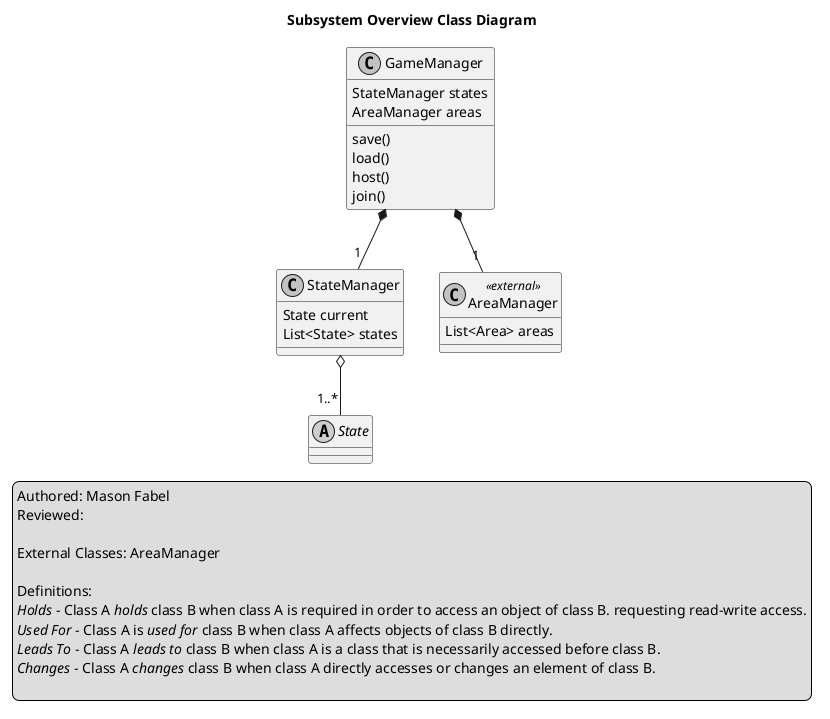 @startuml
skinparam monochrome true
skinparam shadowing false

title Subsystem Overview Class Diagram
legend left
	Authored: Mason Fabel
	Reviewed:

	External Classes: AreaManager

	Definitions:
	<i>Holds</i> - Class A <i>holds</i> class B when class A is required in order to access an object of class B. requesting read-write access.
	<i>Used For</i> - Class A is <i>used for</i> class B when class A affects objects of class B directly.
	<i>Leads To</i> - Class A <i>leads to</i> class B when class A is a class that is necessarily accessed before class B.
	<i>Changes</i> - Class A <i>changes</i> class B when class A directly accesses or changes an element of class B.

endlegend

class GameManager {
	StateManager states
	AreaManager areas
	save()
	load()
	host()
	join()
}
GameManager *-down- "1" StateManager
GameManager *-down- "1" AreaManager

class StateManager {
	State current
	List<State> states
}
StateManager o-down- "1..*" State

abstract class State

class AreaManager <<external>> {
	List<Area> areas
}

@enduml
